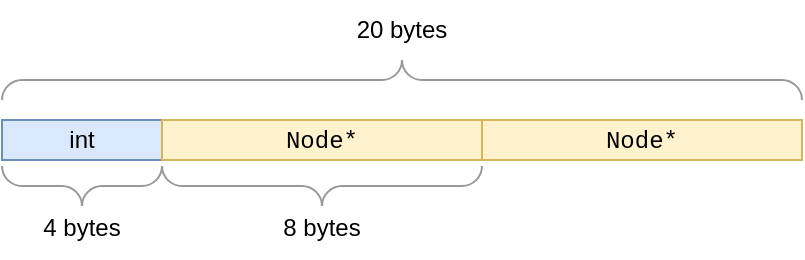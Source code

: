 <mxfile version="21.6.6" type="device" pages="3">
  <diagram name="padding" id="jfjzbfV2OVLVOaC7i16z">
    <mxGraphModel dx="636" dy="373" grid="1" gridSize="10" guides="1" tooltips="1" connect="1" arrows="1" fold="1" page="1" pageScale="1" pageWidth="850" pageHeight="1100" math="0" shadow="0">
      <root>
        <mxCell id="0" />
        <mxCell id="1" parent="0" />
        <mxCell id="R1vjIUvhzzyu9JI3aq9m-1" value="int" style="rounded=0;whiteSpace=wrap;html=1;fillColor=#dae8fc;strokeColor=#6c8ebf;" vertex="1" parent="1">
          <mxGeometry x="240" y="300" width="80" height="20" as="geometry" />
        </mxCell>
        <mxCell id="R1vjIUvhzzyu9JI3aq9m-2" value="&lt;font face=&quot;Courier New&quot;&gt;Node*&lt;/font&gt;" style="rounded=0;whiteSpace=wrap;html=1;fillColor=#fff2cc;strokeColor=#d6b656;" vertex="1" parent="1">
          <mxGeometry x="320" y="300" width="160" height="20" as="geometry" />
        </mxCell>
        <mxCell id="R1vjIUvhzzyu9JI3aq9m-9" value="" style="verticalLabelPosition=bottom;shadow=0;dashed=0;align=center;html=1;verticalAlign=top;strokeWidth=1;shape=mxgraph.mockup.markup.curlyBrace;whiteSpace=wrap;strokeColor=#999999;" vertex="1" parent="1">
          <mxGeometry x="240" y="270" width="400" height="20" as="geometry" />
        </mxCell>
        <mxCell id="R1vjIUvhzzyu9JI3aq9m-10" value="20 bytes" style="text;html=1;strokeColor=none;fillColor=none;align=center;verticalAlign=middle;whiteSpace=wrap;rounded=0;" vertex="1" parent="1">
          <mxGeometry x="410" y="240" width="60" height="30" as="geometry" />
        </mxCell>
        <mxCell id="R1vjIUvhzzyu9JI3aq9m-14" value="" style="verticalLabelPosition=bottom;shadow=0;dashed=0;align=center;html=1;verticalAlign=top;strokeWidth=1;shape=mxgraph.mockup.markup.curlyBrace;whiteSpace=wrap;strokeColor=#999999;rotation=-180;" vertex="1" parent="1">
          <mxGeometry x="240" y="323" width="80" height="20" as="geometry" />
        </mxCell>
        <mxCell id="R1vjIUvhzzyu9JI3aq9m-15" value="4 bytes" style="text;html=1;strokeColor=none;fillColor=none;align=center;verticalAlign=middle;whiteSpace=wrap;rounded=0;" vertex="1" parent="1">
          <mxGeometry x="250" y="339" width="60" height="30" as="geometry" />
        </mxCell>
        <mxCell id="R1vjIUvhzzyu9JI3aq9m-16" value="&lt;font face=&quot;Courier New&quot;&gt;Node*&lt;/font&gt;" style="rounded=0;whiteSpace=wrap;html=1;fillColor=#fff2cc;strokeColor=#d6b656;" vertex="1" parent="1">
          <mxGeometry x="480" y="300" width="160" height="20" as="geometry" />
        </mxCell>
        <mxCell id="r60OVuRBbV61EORTG1VL-1" value="" style="verticalLabelPosition=bottom;shadow=0;dashed=0;align=center;html=1;verticalAlign=top;strokeWidth=1;shape=mxgraph.mockup.markup.curlyBrace;whiteSpace=wrap;strokeColor=#999999;rotation=-180;" vertex="1" parent="1">
          <mxGeometry x="320" y="323" width="160" height="20" as="geometry" />
        </mxCell>
        <mxCell id="r60OVuRBbV61EORTG1VL-2" value="8 bytes" style="text;html=1;strokeColor=none;fillColor=none;align=center;verticalAlign=middle;whiteSpace=wrap;rounded=0;" vertex="1" parent="1">
          <mxGeometry x="370" y="339" width="60" height="30" as="geometry" />
        </mxCell>
      </root>
    </mxGraphModel>
  </diagram>
  <diagram id="OWnZEKrbUeH-kLud70Q5" name="pointers">
    <mxGraphModel dx="467" dy="273" grid="1" gridSize="10" guides="1" tooltips="1" connect="1" arrows="1" fold="1" page="1" pageScale="1" pageWidth="850" pageHeight="1100" math="0" shadow="0">
      <root>
        <mxCell id="0" />
        <mxCell id="1" parent="0" />
        <mxCell id="0A9d3odpxoIih9hI63PE-1" value="" style="rounded=0;whiteSpace=wrap;html=1;strokeColor=default;" vertex="1" parent="1">
          <mxGeometry x="360" y="300" width="160" height="20" as="geometry" />
        </mxCell>
        <mxCell id="0A9d3odpxoIih9hI63PE-2" value="64" style="text;html=1;strokeColor=none;fillColor=none;align=center;verticalAlign=middle;whiteSpace=wrap;rounded=0;fontSize=2;fontFamily=Verdana;" vertex="1" parent="1">
          <mxGeometry x="340" y="320" width="40" height="20" as="geometry" />
        </mxCell>
        <mxCell id="0A9d3odpxoIih9hI63PE-3" value="0" style="text;html=1;strokeColor=none;fillColor=none;align=center;verticalAlign=middle;whiteSpace=wrap;rounded=0;" vertex="1" parent="1">
          <mxGeometry x="510" y="320" width="20" height="20" as="geometry" />
        </mxCell>
        <mxCell id="0A9d3odpxoIih9hI63PE-4" value="" style="endArrow=none;dashed=1;html=1;rounded=0;entryX=0.25;entryY=0;entryDx=0;entryDy=0;exitX=0.25;exitY=1;exitDx=0;exitDy=0;" edge="1" parent="1" source="0A9d3odpxoIih9hI63PE-1" target="0A9d3odpxoIih9hI63PE-1">
          <mxGeometry width="50" height="50" relative="1" as="geometry">
            <mxPoint x="410" y="370" as="sourcePoint" />
            <mxPoint x="460" y="320" as="targetPoint" />
          </mxGeometry>
        </mxCell>
        <mxCell id="0A9d3odpxoIih9hI63PE-5" value="" style="endArrow=none;dashed=1;html=1;rounded=0;exitX=0.25;exitY=1;exitDx=0;exitDy=0;" edge="1" parent="1">
          <mxGeometry width="50" height="50" relative="1" as="geometry">
            <mxPoint x="439.78" y="320" as="sourcePoint" />
            <mxPoint x="440" y="300" as="targetPoint" />
          </mxGeometry>
        </mxCell>
        <mxCell id="0A9d3odpxoIih9hI63PE-6" value="" style="endArrow=none;dashed=1;html=1;rounded=0;exitX=0.25;exitY=1;exitDx=0;exitDy=0;" edge="1" parent="1">
          <mxGeometry width="50" height="50" relative="1" as="geometry">
            <mxPoint x="480" y="320" as="sourcePoint" />
            <mxPoint x="480" y="300" as="targetPoint" />
          </mxGeometry>
        </mxCell>
        <mxCell id="0A9d3odpxoIih9hI63PE-7" value="" style="endArrow=none;dashed=1;html=1;rounded=0;fillColor=#f5f5f5;strokeColor=#666666;" edge="1" parent="1">
          <mxGeometry width="50" height="50" relative="1" as="geometry">
            <mxPoint x="300" y="300" as="sourcePoint" />
            <mxPoint x="360" y="300" as="targetPoint" />
          </mxGeometry>
        </mxCell>
        <mxCell id="0A9d3odpxoIih9hI63PE-8" value="" style="endArrow=none;dashed=1;html=1;rounded=0;fillColor=#f5f5f5;strokeColor=#666666;" edge="1" parent="1">
          <mxGeometry width="50" height="50" relative="1" as="geometry">
            <mxPoint x="300" y="319.56" as="sourcePoint" />
            <mxPoint x="360" y="319.56" as="targetPoint" />
          </mxGeometry>
        </mxCell>
        <mxCell id="0A9d3odpxoIih9hI63PE-9" value="" style="endArrow=none;dashed=1;html=1;rounded=0;fillColor=#f5f5f5;strokeColor=#666666;" edge="1" parent="1">
          <mxGeometry width="50" height="50" relative="1" as="geometry">
            <mxPoint x="520" y="300" as="sourcePoint" />
            <mxPoint x="580" y="300" as="targetPoint" />
          </mxGeometry>
        </mxCell>
        <mxCell id="0A9d3odpxoIih9hI63PE-10" value="" style="endArrow=none;dashed=1;html=1;rounded=0;fillColor=#f5f5f5;strokeColor=#666666;" edge="1" parent="1">
          <mxGeometry width="50" height="50" relative="1" as="geometry">
            <mxPoint x="520" y="319.56" as="sourcePoint" />
            <mxPoint x="580" y="319.56" as="targetPoint" />
          </mxGeometry>
        </mxCell>
        <mxCell id="F65c44HAzLI-htG-9-6z-4" value="xxxx" style="text;html=1;strokeColor=#1A1A1A;fillColor=#f5f5f5;align=center;verticalAlign=middle;whiteSpace=wrap;rounded=0;fontFamily=Courier New;fontColor=#333333;" vertex="1" parent="1">
          <mxGeometry x="400" y="300" width="40" height="20" as="geometry" />
        </mxCell>
        <mxCell id="F65c44HAzLI-htG-9-6z-5" value="xxxx" style="text;html=1;strokeColor=#1A1A1A;fillColor=#f5f5f5;align=center;verticalAlign=middle;whiteSpace=wrap;rounded=0;fontFamily=Courier New;fontColor=#333333;" vertex="1" parent="1">
          <mxGeometry x="440" y="300" width="40" height="20" as="geometry" />
        </mxCell>
        <mxCell id="F65c44HAzLI-htG-9-6z-6" value="xxxx" style="text;html=1;strokeColor=#1A1A1A;fillColor=#f5f5f5;align=center;verticalAlign=middle;whiteSpace=wrap;rounded=0;fontFamily=Courier New;fontColor=#333333;" vertex="1" parent="1">
          <mxGeometry x="480" y="300" width="40" height="20" as="geometry" />
        </mxCell>
        <mxCell id="F65c44HAzLI-htG-9-6z-2" value="&lt;div&gt;0000&lt;/div&gt;" style="text;html=1;strokeColor=#82b366;fillColor=#d5e8d4;align=center;verticalAlign=middle;whiteSpace=wrap;rounded=0;fontFamily=Courier New;" vertex="1" parent="1">
          <mxGeometry x="360" y="300" width="40" height="20" as="geometry" />
        </mxCell>
      </root>
    </mxGraphModel>
  </diagram>
  <diagram id="QbqOP8i_Dif6yaLMM68j" name="padding-with">
    <mxGraphModel dx="1050" dy="615" grid="1" gridSize="10" guides="1" tooltips="1" connect="1" arrows="1" fold="1" page="1" pageScale="1" pageWidth="850" pageHeight="1100" math="0" shadow="0">
      <root>
        <mxCell id="0" />
        <mxCell id="1" parent="0" />
        <mxCell id="WLaAuq60WUbbfAudtU71-1" value="int" style="rounded=0;whiteSpace=wrap;html=1;fillColor=#dae8fc;strokeColor=#6c8ebf;" vertex="1" parent="1">
          <mxGeometry x="240" y="439" width="80" height="20" as="geometry" />
        </mxCell>
        <mxCell id="WLaAuq60WUbbfAudtU71-2" value="Node*" style="rounded=0;whiteSpace=wrap;html=1;fillColor=#fff2cc;strokeColor=#d6b656;fontFamily=Courier New;" vertex="1" parent="1">
          <mxGeometry x="399.5" y="439" width="161" height="20" as="geometry" />
        </mxCell>
        <mxCell id="WLaAuq60WUbbfAudtU71-3" value="#padding#" style="rounded=0;whiteSpace=wrap;html=1;fillColor=#f8cecc;strokeColor=#b85450;" vertex="1" parent="1">
          <mxGeometry x="320" y="439" width="80" height="20" as="geometry" />
        </mxCell>
        <mxCell id="WLaAuq60WUbbfAudtU71-4" value="" style="verticalLabelPosition=bottom;shadow=0;dashed=0;align=center;html=1;verticalAlign=top;strokeWidth=1;shape=mxgraph.mockup.markup.curlyBrace;whiteSpace=wrap;strokeColor=#999999;rotation=0;" vertex="1" parent="1">
          <mxGeometry x="240" y="409" width="480" height="20" as="geometry" />
        </mxCell>
        <mxCell id="WLaAuq60WUbbfAudtU71-5" value="24 bytes" style="text;html=1;strokeColor=none;fillColor=none;align=center;verticalAlign=middle;whiteSpace=wrap;rounded=0;" vertex="1" parent="1">
          <mxGeometry x="450" y="379" width="60" height="30" as="geometry" />
        </mxCell>
        <mxCell id="WLaAuq60WUbbfAudtU71-6" value="Node*" style="rounded=0;whiteSpace=wrap;html=1;fillColor=#fff2cc;strokeColor=#d6b656;fontFamily=Courier New;" vertex="1" parent="1">
          <mxGeometry x="560.5" y="439" width="159.5" height="20" as="geometry" />
        </mxCell>
      </root>
    </mxGraphModel>
  </diagram>
</mxfile>
